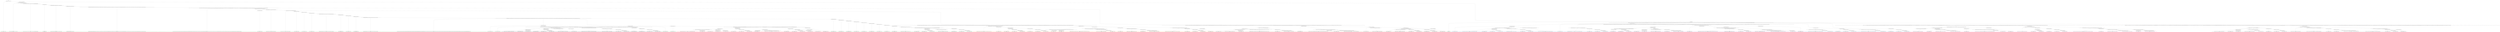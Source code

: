 digraph T {
	{
		rank=same
		418 [penwidth=3,colorscheme=set19,color=3,label="0;1;2;3;4;5;6;7;8;9;10;11;12;13;14;15;16;17;18;19;20_P\nP\n0.35%"]
		415 [penwidth=3,colorscheme=set19,color=3,label="41;42;43;44;45;46;47;48;49;50;51;52;53;54;55;56;57;58;59;60;71;72;73;74;75;76;77;78;79;80_P\nP\n3%"]
		413 [penwidth=3,colorscheme=set19,color=3,label="121;122;123;124;125;126;127;128;129;130;141;142;143;144;145;146;147;148;149;150;211;212;213;214;215;216;217;218;219;220;251;252;253;254;255;256;257;258;259;260_P\nP\n0.89%"]
		411 [penwidth=3,colorscheme=set19,color=3,label="291;292;293;294;295;296;297;298;299;300_P\nP\n0.063%"]
		409 [penwidth=3,colorscheme=set19,color=3,label="341;342;343;344;345;346;347;348;349;350;391;392;393;394;395;396;397;398;399;400;421;422;423;424;425;426;427;428;429;430_P\nP\n0.3%"]
		407 [penwidth=3,colorscheme=set19,color=3,label="561;562;563;564;565;566;567;568;569;570;601;602;603;604;605;606;607;608;609;610_P\nP\n0.041%"]
		405 [penwidth=3,colorscheme=set19,color=3,label="621;622;623;624;625;626;627;628;629;630;681;682;683;684;685;686;687;688;689;690;731;732;733;734;735;736;737;738;739;740;761;762;763;764;765;766;767;768;769;770;791;792;793;794;795;796;797;798;799;800;831;832;833;834;835;836;837;838;839;840;901;902;903;904;905;906;907;908;909;910;941;942;943;944;945;946;947;948;949;950;971;972;973;974;975;976;977;978;979;980;981;982;983;984;985;986;987;988;989;990;1001;1002;1003;1004;1005;1006;1007;1008;1009;1010;1021;1022;1023;1024;1025;1026;1027;1028;1029;1030;1061;1062;1063;1064;1065;1066;1067;1068;1069;1070;1151;1152;1153;1154;1155;1156;1157;1158;1159;1160_P\nP\n0.014%"]
		403 [penwidth=3,colorscheme=set19,color=3,label="1181;1182;1183;1184;1185;1186;1187;1188;1189;1190;1221;1222;1223;1224;1225;1226;1227;1228;1229;1230;1231;1232;1233;1234;1235;1236;1237;1238;1239;1240;1381;1382;1383;1384;1385;1386;1387;1388;1389;1390;1451;1452;1453;1454;1455;1456;1457;1458;1459;1460;1491;1492;1493;1494;1495;1496;1497;1498;1499;1500;1551;1552;1553;1554;1555;1556;1557;1558;1559;1560;1671;1672;1673;1674;1675;1676;1677;1678;1679;1680;1761;1762;1763;1764;1765;1766;1767;1768;1769;1770;1901;1902;1903;1904;1905;1906;1907;1908;1909;1910;1971;1972;1973;1974;1975;1976;1977;1978;1979;1980;1981;2012;2013;2014;2015;2016;2017;2018;2019;2020;2021;2032;2033;2034;2035;2036;2037;2038;2039;2040;2041;2082;2083;2084;2085;2086;2087;2088;2089;2090;2091_P\nP\n6.6%"]
		400 [penwidth=3,colorscheme=set19,color=3,label="2222;2223;2224;2225;2226;2227;2228;2229;2230;2231_P\nP\n6.5%"]
		398 [penwidth=3,colorscheme=set19,color=3,label="2262;2263;2264;2265;2266;2267;2268;2269;2270;2271;2292;2293;2294;2295;2296;2297;2298;2299;2300;2301_P\nP\n4.2%"]
		396 [penwidth=3,colorscheme=set19,color=3,label="2412;2413;2414;2415;2416;2417;2418;2419;2420;2421;2482;2483;2484;2485;2486;2487;2488;2489;2490;2491_P\nP\n1.9%"]
		394 [penwidth=3,colorscheme=set19,color=3,label="2642;2643;2644;2645;2646;2647;2648;2649;2650;2651_P\nP\n1.3%"]
		392 [penwidth=3,colorscheme=set19,color=3,label="2742;2743;2744;2745;2746;2747;2748;2749;2750;2751_P\nP\n0.36%"]
		390 [penwidth=3,colorscheme=set19,color=3,label="2782;2783;2784;2785;2786;2787;2788;2789;2790;2791_P\nP\n0.13%"]
		388 [penwidth=3,colorscheme=set19,color=3,label="2892;2893;2894;2895;2896;2897;2898;2899;2900;2901;2912;2913;2914;2915;2916;2917;2918;2919;2920;2921;2942;2943;2944;2945;2946;2947;2948;2949;2950;2951_P\nP\n0.03%"]
		386 [penwidth=3,colorscheme=set19,color=3,label="2992;2993;2994;2995;2996;2997;2998;2999;3000;3001_P\nP\n0.023%"]
		384 [penwidth=3,colorscheme=set19,color=3,label="3012;3013;3014;3015;3016;3017;3018;3019;3020;3021_P\nP\n0.017%"]
		382 [penwidth=3,colorscheme=set19,color=3,label="3052;3053;3054;3055;3056;3057;3058;3059;3060;3061_P\nP\n0.00082%"]
		380 [penwidth=3,colorscheme=set19,color=3,label="3092;3093;3094;3095;3096;3097;3098;3099;3100;3101;3122;3123;3124;3125;3126;3127;3128;3129;3130;3131;3142;3143;3144;3145;3146;3147;3148;3149;3150;3151_P\nP\n0.021%"]
		378 [penwidth=3,colorscheme=set19,color=3,label="3212;3213;3214;3215;3216;3217;3218;3219;3220;3221;3242;3243;3244;3245;3246;3247;3248;3249;3250;3251;3292;3293;3294;3295;3296;3297;3298;3299;3300;3301;3322;3323;3324;3325;3326;3327;3328;3329;3330;3331;3332;3333;3334;3335;3336;3337;3338;3339;3340;3341;3392;3393;3394;3395;3396;3397;3398;3399;3400;3401;3422;3423;3424;3425;3426;3427;3428;3429;3430;3431;3442;3443;3444;3445;3446;3447;3448;3449;3450;3451;3482;3483;3484;3485;3486;3487;3488;3489;3490;3491;3512;3513;3514;3515;3516;3517;3518;3519;3520;3521;3572;3573;3574;3575;3576;3577;3578;3579;3580;3581;3612;3613;3614;3615;3616;3617;3618;3619;3620;3621;3642;3643;3644;3645;3646;3647;3648;3649;3650;3651;3672;3673;3674;3675;3676;3677;3678;3679;3680;3681;3682;3693;3694;3695;3696;3697;3698;3699;3700;3701;3702_P\nP\n0.63%"]
		376 [penwidth=3,colorscheme=set19,color=3,label="3713;3714;3715;3716;3717;3718;3719;3720;3721;3722_P\nP\n4.3%"]
		374 [penwidth=3,colorscheme=set19,color=3,label="3773;3774;3775;3776;3777;3778;3779;3780;3781;3782_P\nP\n7.4%"]
		372 [penwidth=3,colorscheme=set19,color=3,label="3843;3844;3845;3846;3847;3848;3849;3850;3851;3852_P\nP\n5.8%"]
		370 [penwidth=3,colorscheme=set19,color=3,label="3763;3764;3765;3766;3767;3768;3769;3770;3771;3772_P\nP\n9.7%"]
		368 [penwidth=3,colorscheme=set19,color=3,label="3833;3834;3835;3836;3837;3838;3839;3840;3841;3842_P\nP\n1.6%"]
		366 [penwidth=3,colorscheme=set19,color=3,label="3903;3904;3905;3906;3907;3908;3909;3910;3911;3912_P\nP\n0.5%"]
		364 [penwidth=3,colorscheme=set19,color=3,label="3983;3984;3985;3986;3987;3988;3989;3990;3991;3992_P\nP\n0.69%"]
		362 [penwidth=3,colorscheme=set19,color=3,label="4053;4054;4055;4056;4057;4058;4059;4060;4061;4062_P\nP\n0.078%"]
		360 [penwidth=3,colorscheme=set19,color=3,label="4153;4154;4155;4156;4157;4158;4159;4160;4161;4162_P\nP\n0.083%"]
		358 [penwidth=3,colorscheme=set19,color=3,label="4343;4344;4345;4346;4347;4348;4349;4350;4351;4352_P\nP\n0.0062%"]
		356 [penwidth=3,colorscheme=set19,color=3,label="4403;4404;4405;4406;4407;4408;4409;4410;4411;4412_P\nP\n0.018%"]
		354 [penwidth=3,colorscheme=set19,color=3,label="4463;4464;4465;4466;4467;4468;4469;4470;4471;4472_P\nP\n0.013%"]
		352 [penwidth=3,colorscheme=set19,color=3,label="4583;4584;4585;4586;4587;4588;4589;4590;4591;4592_P\nP\n0.0029%"]
		350 [penwidth=3,colorscheme=set19,color=3,label="4683;4684;4685;4686;4687;4688;4689;4690;4691;4692;4763;4764;4765;4766;4767;4768;4769;4770;4771;4772_P\nP\n0.0021%"]
		347 [penwidth=3,colorscheme=set19,color=3,label="5484;5485;5486;5487;5488;5489;5490;5491;5492;5493_P\nP\n3.3%"]
		345 [penwidth=3,colorscheme=set19,color=3,label="5664;5665;5666;5667;5668;5669;5670;5671;5672;5673_P\nP\n7.9%"]
		343 [penwidth=3,colorscheme=set19,color=3,label="5794;5795;5796;5797;5798;5799;5800;5801;5802;5803_P\nP\n9.7%"]
		341 [penwidth=3,colorscheme=set19,color=3,label="5914;5915;5916;5917;5918;5919;5920;5921;5922;5923;6054;6055;6056;6057;6058;6059;6060;6061;6062;6063_P\nP\n5.6%"]
		339 [penwidth=3,colorscheme=set19,color=3,label="5654;5655;5656;5657;5658;5659;5660;5661;5662;5663_P\nP\n1.5%"]
		337 [penwidth=3,colorscheme=set19,color=3,label="5784;5785;5786;5787;5788;5789;5790;5791;5792;5793_P\nP\n3.4%"]
		335 [penwidth=3,colorscheme=set19,color=3,label="6044;6045;6046;6047;6048;6049;6050;6051;6052;6053_P\nP\n6.3%"]
		333 [penwidth=3,colorscheme=set19,color=3,label="61;62;63;64;65;66;67;68;69;70_P\nP\n5.7%"]
		330 [penwidth=3,colorscheme=set19,color=2,label="1371;1372;1373;1374;1375;1376;1377;1378;1379;1380_M1\nM1\n9%"]
		327 [penwidth=3,colorscheme=set19,color=2,label="1441;1442;1443;1444;1445;1446;1447;1448;1449;1450;1481;1482;1483;1484;1485;1486;1487;1488;1489;1490;1541;1542;1543;1544;1545;1546;1547;1548;1549;1550_M1\nM1\n0.61%"]
		325 [penwidth=3,colorscheme=set19,color=2,label="1591;1592;1593;1594;1595;1596;1597;1598;1599;1600_M1\nM1\n2.5%"]
		323 [penwidth=3,colorscheme=set19,color=2,label="1611;1612;1613;1614;1615;1616;1617;1618;1619;1620_M1\nM1\n0.97%"]
		321 [penwidth=3,colorscheme=set19,color=2,label="1711;1712;1713;1714;1715;1716;1717;1718;1719;1720_M1\nM1\n6.3%"]
		319 [penwidth=3,colorscheme=set19,color=2,label="1661;1662;1663;1664;1665;1666;1667;1668;1669;1670;1701;1702;1703;1704;1705;1706;1707;1708;1709;1710_M1\nM1\n3%"]
		317 [penwidth=3,colorscheme=set19,color=2,label="1831;1832;1833;1834;1835;1836;1837;1838;1839;1840_M1\nM1\n2.2%"]
		315 [penwidth=3,colorscheme=set19,color=2,label="1941;1942;1943;1944;1945;1946;1947;1948;1949;1950_M1\nM1\n7.2%"]
		313 [penwidth=3,colorscheme=set19,color=2,label="1471;1472;1473;1474;1475;1476;1477;1478;1479;1480;1581;1582;1583;1584;1585;1586;1587;1588;1589;1590;1601;1602;1603;1604;1605;1606;1607;1608;1609;1610_M1\nM1\n8.4%"]
		311 [penwidth=3,colorscheme=set19,color=2,label="1401;1402;1403;1404;1405;1406;1407;1408;1409;1410_M1\nM1\n8.4%"]
		309 [penwidth=3,colorscheme=set19,color=2,label="1691;1692;1693;1694;1695;1696;1697;1698;1699;1700;1741;1742;1743;1744;1745;1746;1747;1748;1749;1750;1801;1802;1803;1804;1805;1806;1807;1808;1809;1810_M1\nM1\n2.8%"]
		307 [penwidth=3,colorscheme=set19,color=2,label="1821;1822;1823;1824;1825;1826;1827;1828;1829;1830_M1\nM1\n1.5%"]
		305 [penwidth=3,colorscheme=set19,color=2,label="1881;1882;1883;1884;1885;1886;1887;1888;1889;1890_M1\nM1\n0.77%"]
		303 [penwidth=3,colorscheme=set19,color=2,label="1931;1932;1933;1934;1935;1936;1937;1938;1939;1940_M1\nM1\n5.5%"]
		300 [penwidth=3,colorscheme=set19,color=2,label="1461;1462;1463;1464;1465;1466;1467;1468;1469;1470;1531;1532;1533;1534;1535;1536;1537;1538;1539;1540;1571;1572;1573;1574;1575;1576;1577;1578;1579;1580_M1\nM1\n3.4%"]
		298 [penwidth=3,colorscheme=set19,color=2,label="1641;1642;1643;1644;1645;1646;1647;1648;1649;1650_M1\nM1\n5%"]
		296 [penwidth=3,colorscheme=set19,color=2,label="1561;1562;1563;1564;1565;1566;1567;1568;1569;1570_M1\nM1\n4.1%"]
		294 [penwidth=3,colorscheme=set19,color=2,label="1681;1682;1683;1684;1685;1686;1687;1688;1689;1690_M1\nM1\n3.7%"]
		292 [penwidth=3,colorscheme=set19,color=2,label="1731;1732;1733;1734;1735;1736;1737;1738;1739;1740_M1\nM1\n7.9%"]
		290 [penwidth=3,colorscheme=set19,color=2,label="1791;1792;1793;1794;1795;1796;1797;1798;1799;1800;1811;1812;1813;1814;1815;1816;1817;1818;1819;1820;1871;1872;1873;1874;1875;1876;1877;1878;1879;1880_M1\nM1\n0.21%"]
		288 [penwidth=3,colorscheme=set19,color=2,label="1921;1922;1923;1924;1925;1926;1927;1928;1929;1930_M1\nM1\n5%"]
		286 [penwidth=3,colorscheme=set19,color=2,label="1521;1522;1523;1524;1525;1526;1527;1528;1529;1530_M1\nM1\n2.4%"]
		284 [penwidth=3,colorscheme=set19,color=2,label="1781;1782;1783;1784;1785;1786;1787;1788;1789;1790_M1\nM1\n3.2%"]
		282 [penwidth=3,colorscheme=set19,color=2,label="1861;1862;1863;1864;1865;1866;1867;1868;1869;1870_M1\nM1\n6.1%"]
		277 [penwidth=3,colorscheme=set19,color=8,label="2452;2453;2454;2455;2456;2457;2458;2459;2460;2461;2622;2623;2624;2625;2626;2627;2628;2629;2630;2631_M2\nM2\n11%"]
		275 [penwidth=3,colorscheme=set19,color=8,label="2552;2553;2554;2555;2556;2557;2558;2559;2560;2561_M2\nM2\n1.5%"]
		273 [penwidth=3,colorscheme=set19,color=8,label="2692;2693;2694;2695;2696;2697;2698;2699;2700;2701;2722;2723;2724;2725;2726;2727;2728;2729;2730;2731_M2\nM2\n4.8%"]
		271 [penwidth=3,colorscheme=set19,color=8,label="2762;2763;2764;2765;2766;2767;2768;2769;2770;2771;2802;2803;2804;2805;2806;2807;2808;2809;2810;2811_M2\nM2\n6.1%"]
		269 [penwidth=3,colorscheme=set19,color=8,label="2332;2333;2334;2335;2336;2337;2338;2339;2340;2341_M2\nM2\n4.4%"]
		267 [penwidth=3,colorscheme=set19,color=8,label="2402;2403;2404;2405;2406;2407;2408;2409;2410;2411;2542;2543;2544;2545;2546;2547;2548;2549;2550;2551;2612;2613;2614;2615;2616;2617;2618;2619;2620;2621;2682;2683;2684;2685;2686;2687;2688;2689;2690;2691_M2\nM2\n2.8%"]
		265 [penwidth=3,colorscheme=set19,color=8,label="2842;2843;2844;2845;2846;2847;2848;2849;2850;2851_M2\nM2\n5.4%"]
		263 [penwidth=3,colorscheme=set19,color=8,label="2392;2393;2394;2395;2396;2397;2398;2399;2400;2401_M2\nM2\n6.9%"]
		260 [penwidth=3,colorscheme=set19,color=8,label="2102;2103;2104;2105;2106;2107;2108;2109;2110;2111;2152;2153;2154;2155;2156;2157;2158;2159;2160;2161_M2\nM2\n5%"]
		257 [penwidth=3,colorscheme=set19,color=8,label="2322;2323;2324;2325;2326;2327;2328;2329;2330;2331_M2\nM2\n4.6%"]
		255 [penwidth=3,colorscheme=set19,color=8,label="2532;2533;2534;2535;2536;2537;2538;2539;2540;2541_M2\nM2\n6%"]
		253 [penwidth=3,colorscheme=set19,color=8,label="2382;2383;2384;2385;2386;2387;2388;2389;2390;2391_M2\nM2\n2.1%"]
		251 [penwidth=3,colorscheme=set19,color=8,label="2442;2443;2444;2445;2446;2447;2448;2449;2450;2451_M2\nM2\n0.89%"]
		249 [penwidth=3,colorscheme=set19,color=8,label="2522;2523;2524;2525;2526;2527;2528;2529;2530;2531_M2\nM2\n7.8%"]
		247 [penwidth=3,colorscheme=set19,color=8,label="2142;2143;2144;2145;2146;2147;2148;2149;2150;2151;2182;2183;2184;2185;2186;2187;2188;2189;2190;2191;2232;2233;2234;2235;2236;2237;2238;2239;2240;2241;2272;2273;2274;2275;2276;2277;2278;2279;2280;2281_M2\nM2\n3.6%"]
		245 [penwidth=3,colorscheme=set19,color=8,label="2312;2313;2314;2315;2316;2317;2318;2319;2320;2321_M2\nM2\n3.6%"]
		243 [penwidth=3,colorscheme=set19,color=8,label="2432;2433;2434;2435;2436;2437;2438;2439;2440;2441;2512;2513;2514;2515;2516;2517;2518;2519;2520;2521_M2\nM2\n4.7%"]
		241 [penwidth=3,colorscheme=set19,color=8,label="2672;2673;2674;2675;2676;2677;2678;2679;2680;2681;2712;2713;2714;2715;2716;2717;2718;2719;2720;2721_M2\nM2\n7.5%"]
		238 [penwidth=3,colorscheme=set19,color=8,label="2502;2503;2504;2505;2506;2507;2508;2509;2510;2511_M2\nM2\n6%"]
		236 [penwidth=3,colorscheme=set19,color=8,label="2602;2603;2604;2605;2606;2607;2608;2609;2610;2611;2662;2663;2664;2665;2666;2667;2668;2669;2670;2671_M2\nM2\n5.5%"]
		233 [penwidth=3,colorscheme=set19,color=9,label="4103;4104;4105;4106;4107;4108;4109;4110;4111;4112;4193;4194;4195;4196;4197;4198;4199;4200;4201;4202_M3\nM3\n1.2%"]
		231 [penwidth=3,colorscheme=set19,color=9,label="4233;4234;4235;4236;4237;4238;4239;4240;4241;4242_M3\nM3\n1.3%"]
		229 [penwidth=3,colorscheme=set19,color=9,label="4323;4324;4325;4326;4327;4328;4329;4330;4331;4332_M3\nM3\n14%"]
		227 [penwidth=3,colorscheme=set19,color=9,label="4313;4314;4315;4316;4317;4318;4319;4320;4321;4322;4613;4614;4615;4616;4617;4618;4619;4620;4621;4622_M3\nM3\n3.4%"]
		225 [penwidth=3,colorscheme=set19,color=9,label="4713;4714;4715;4716;4717;4718;4719;4720;4721;4722_M3\nM3\n11%"]
		223 [penwidth=3,colorscheme=set19,color=9,label="4393;4394;4395;4396;4397;4398;4399;4400;4401;4402_M3\nM3\n1.5%"]
		221 [penwidth=3,colorscheme=set19,color=9,label="4483;4484;4485;4486;4487;4488;4489;4490;4491;4492_M3\nM3\n2.9%"]
		219 [penwidth=3,colorscheme=set19,color=9,label="4603;4604;4605;4606;4607;4608;4609;4610;4611;4612_M3\nM3\n8.4%"]
		216 [penwidth=3,colorscheme=set19,color=9,label="4183;4184;4185;4186;4187;4188;4189;4190;4191;4192;4223;4224;4225;4226;4227;4228;4229;4230;4231;4232_M3\nM3\n2.2%"]
		214 [penwidth=3,colorscheme=set19,color=9,label="4273;4274;4275;4276;4277;4278;4279;4280;4281;4282;4303;4304;4305;4306;4307;4308;4309;4310;4311;4312;4383;4384;4385;4386;4387;4388;4389;4390;4391;4392_M3\nM3\n9.4%"]
		212 [penwidth=3,colorscheme=set19,color=9,label="4473;4474;4475;4476;4477;4478;4479;4480;4481;4482_M3\nM3\n5.5%"]
		210 [penwidth=3,colorscheme=set19,color=9,label="4543;4544;4545;4546;4547;4548;4549;4550;4551;4552_M3\nM3\n1.9%"]
		208 [penwidth=3,colorscheme=set19,color=9,label="4703;4704;4705;4706;4707;4708;4709;4710;4711;4712;4783;4784;4785;4786;4787;4788;4789;4790;4791;4792;4863;4864;4865;4866;4867;4868;4869;4870;4871;4872_M3\nM3\n7.9%"]
		206 [penwidth=3,colorscheme=set19,color=9,label="4213;4214;4215;4216;4217;4218;4219;4220;4221;4222;4263;4264;4265;4266;4267;4268;4269;4270;4271;4272;4293;4294;4295;4296;4297;4298;4299;4300;4301;4302_M3\nM3\n2.7%"]
		204 [penwidth=3,colorscheme=set19,color=9,label="4433;4434;4435;4436;4437;4438;4439;4440;4441;4442_M3\nM3\n8.7%"]
		202 [penwidth=3,colorscheme=set19,color=9,label="4643;4644;4645;4646;4647;4648;4649;4650;4651;4652_M3\nM3\n11%"]
		200 [penwidth=3,colorscheme=set19,color=9,label="4633;4634;4635;4636;4637;4638;4639;4640;4641;4642_M3\nM3\n7%"]
		196 [penwidth=3,colorscheme=set19,color=7,label="4803;4804;4805;4806;4807;4808;4809;4810;4811;4812_M4\nM4\n2.9%"]
		194 [penwidth=3,colorscheme=set19,color=7,label="4973;4974;4975;4976;4977;4978;4979;4980;4981;4982;5103;5104;5105;5106;5107;5108;5109;5110;5111;5112_M4\nM4\n2.2%"]
		192 [penwidth=3,colorscheme=set19,color=7,label="5234;5235;5236;5237;5238;5239;5240;5241;5242;5243_M4\nM4\n8.5%"]
		190 [penwidth=3,colorscheme=set19,color=7,label="5093;5094;5095;5096;5097;5098;5099;5100;5101;5102;5224;5225;5226;5227;5228;5229;5230;5231;5232;5233;5534;5535;5536;5537;5538;5539;5540;5541;5542;5543;5704;5705;5706;5707;5708;5709;5710;5711;5712;5713_M4\nM4\n7.7%"]
		188 [penwidth=3,colorscheme=set19,color=7,label="4963;4964;4965;4966;4967;4968;4969;4970;4971;4972_M4\nM4\n2.5%"]
		186 [penwidth=3,colorscheme=set19,color=7,label="5083;5084;5085;5086;5087;5088;5089;5090;5091;5092;5214;5215;5216;5217;5218;5219;5220;5221;5222;5223_M4\nM4\n6.9%"]
		184 [penwidth=3,colorscheme=set19,color=7,label="4553;4554;4555;4556;4557;4558;4559;4560;4561;4562_M4\nM4\n0.66%"]
		182 [penwidth=3,colorscheme=set19,color=7,label="4793;4794;4795;4796;4797;4798;4799;4800;4801;4802;4953;4954;4955;4956;4957;4958;4959;4960;4961;4962;5073;5074;5075;5076;5077;5078;5079;5080;5081;5082;5204;5205;5206;5207;5208;5209;5210;5211;5212;5213_M4\nM4\n3.8%"]
		180 [penwidth=3,colorscheme=set19,color=7,label="5374;5375;5376;5377;5378;5379;5380;5381;5382;5383_M4\nM4\n6.7%"]
		178 [penwidth=3,colorscheme=set19,color=7,label="5524;5525;5526;5527;5528;5529;5530;5531;5532;5533;5694;5695;5696;5697;5698;5699;5700;5701;5702;5703;5814;5815;5816;5817;5818;5819;5820;5821;5822;5823_M4\nM4\n5.5%"]
		176 [penwidth=3,colorscheme=set19,color=7,label="4873;4874;4875;4876;4877;4878;4879;4880;4881;4882_M4\nM4\n2.7%"]
		174 [penwidth=3,colorscheme=set19,color=7,label="4943;4944;4945;4946;4947;4948;4949;4950;4951;4952;5514;5515;5516;5517;5518;5519;5520;5521;5522;5523_M4\nM4\n8.8%"]
		172 [penwidth=3,colorscheme=set19,color=7,label="5063;5064;5065;5066;5067;5068;5069;5070;5071;5072_M4\nM4\n1.1%"]
		169 [penwidth=3,colorscheme=set19,color=7,label="5504;5505;5506;5507;5508;5509;5510;5511;5512;5513;5684;5685;5686;5687;5688;5689;5690;5691;5692;5693_M4\nM4\n6.6%"]
		167 [penwidth=3,colorscheme=set19,color=7,label="5804;5805;5806;5807;5808;5809;5810;5811;5812;5813_M4\nM4\n0.56%"]
		165 [penwidth=3,colorscheme=set19,color=7,label="5924;5925;5926;5927;5928;5929;5930;5931;5932;5933_M4\nM4\n5.6%"]
		163 [penwidth=3,colorscheme=set19,color=7,label="5354;5355;5356;5357;5358;5359;5360;5361;5362;5363_M4\nM4\n9.3%"]
		161 [penwidth=3,colorscheme=set19,color=7,label="5494;5495;5496;5497;5498;5499;5500;5501;5502;5503_M4\nM4\n6.5%"]
		159 [penwidth=3,colorscheme=set19,color=7,label="5674;5675;5676;5677;5678;5679;5680;5681;5682;5683_M4\nM4\n11%"]
		156 [penwidth=3,colorscheme=set19,color=5,label="4453;4454;4455;4456;4457;4458;4459;4460;4461;4462;4503;4504;4505;4506;4507;4508;4509;4510;4511;4512;4733;4734;4735;4736;4737;4738;4739;4740;4741;4742_M5\nM5\n3.1%"]
		154 [penwidth=3,colorscheme=set19,color=5,label="5013;5014;5015;5016;5017;5018;5019;5020;5021;5022_M5\nM5\n4.6%"]
		151 [penwidth=3,colorscheme=set19,color=5,label="5284;5285;5286;5287;5288;5289;5290;5291;5292;5293_M5\nM5\n0.58%"]
		149 [penwidth=3,colorscheme=set19,color=5,label="5424;5425;5426;5427;5428;5429;5430;5431;5432;5433_M5\nM5\n3.7%"]
		147 [penwidth=3,colorscheme=set19,color=5,label="5584;5585;5586;5587;5588;5589;5590;5591;5592;5593_M5\nM5\n8%"]
		145 [penwidth=3,colorscheme=set19,color=5,label="5414;5415;5416;5417;5418;5419;5420;5421;5422;5423_M5\nM5\n0.91%"]
		143 [penwidth=3,colorscheme=set19,color=5,label="5574;5575;5576;5577;5578;5579;5580;5581;5582;5583_M5\nM5\n4.9%"]
		141 [penwidth=3,colorscheme=set19,color=5,label="5724;5725;5726;5727;5728;5729;5730;5731;5732;5733_M5\nM5\n5.8%"]
		137 [penwidth=3,colorscheme=set19,color=5,label="5274;5275;5276;5277;5278;5279;5280;5281;5282;5283_M5\nM5\n18%"]
		135 [penwidth=3,colorscheme=set19,color=5,label="5564;5565;5566;5567;5568;5569;5570;5571;5572;5573_M5\nM5\n6.3%"]
		132 [penwidth=3,colorscheme=set19,color=5,label="4993;4994;4995;4996;4997;4998;4999;5000;5001;5002;5133;5134;5135;5136;5137;5138;5139;5140;5141;5142;5264;5265;5266;5267;5268;5269;5270;5271;5272;5273;5404;5405;5406;5407;5408;5409;5410;5411;5412;5413_M5\nM5\n1.3%"]
		130 [penwidth=3,colorscheme=set19,color=5,label="5714;5715;5716;5717;5718;5719;5720;5721;5722;5723;5944;5945;5946;5947;5948;5949;5950;5951;5952;5953_M5\nM5\n0.98%"]
		128 [penwidth=3,colorscheme=set19,color=5,label="6064;6065;6066;6067;6068;6069;6070;6071;6072;6073_M5\nM5\n6%"]
		126 [penwidth=3,colorscheme=set19,color=5,label="5123;5124;5125;5126;5127;5128;5129;5130;5131;5132_M5\nM5\n1.9%"]
		124 [penwidth=3,colorscheme=set19,color=5,label="5254;5255;5256;5257;5258;5259;5260;5261;5262;5263;5394;5395;5396;5397;5398;5399;5400;5401;5402;5403_M5\nM5\n3.7%"]
		122 [penwidth=3,colorscheme=set19,color=5,label="5554;5555;5556;5557;5558;5559;5560;5561;5562;5563_M5\nM5\n1.4%"]
		120 [penwidth=3,colorscheme=set19,color=5,label="5834;5835;5836;5837;5838;5839;5840;5841;5842;5843;5934;5935;5936;5937;5938;5939;5940;5941;5942;5943_M5\nM5\n5.1%"]
		118 [penwidth=3,colorscheme=set19,color=5,label="4883;4884;4885;4886;4887;4888;4889;4890;4891;4892;4983;4984;4985;4986;4987;4988;4989;4990;4991;4992;5113;5114;5115;5116;5117;5118;5119;5120;5121;5122_M5\nM5\n5.5%"]
		116 [penwidth=3,colorscheme=set19,color=5,label="5244;5245;5246;5247;5248;5249;5250;5251;5252;5253_M5\nM5\n2.1%"]
		114 [penwidth=3,colorscheme=set19,color=5,label="5384;5385;5386;5387;5388;5389;5390;5391;5392;5393_M5\nM5\n5.9%"]
		112 [penwidth=3,colorscheme=set19,color=5,label="5544;5545;5546;5547;5548;5549;5550;5551;5552;5553_M5\nM5\n5.1%"]
		110 [penwidth=3,colorscheme=set19,color=5,label="5824;5825;5826;5827;5828;5829;5830;5831;5832;5833_M5\nM5\n5.6%"]
		105 [penwidth=3,colorscheme=set19,color=4,label="5874;5875;5876;5877;5878;5879;5880;5881;5882;5883_M6\nM6\n6.5%"]
		103 [penwidth=3,colorscheme=set19,color=4,label="5984;5985;5986;5987;5988;5989;5990;5991;5992;5993_M6\nM6\n0.8%"]
		101 [penwidth=3,colorscheme=set19,color=4,label="6074;6075;6076;6077;6078;6079;6080;6081;6082;6083_M6\nM6\n9.3%"]
		98 [penwidth=3,colorscheme=set19,color=4,label="5033;5034;5035;5036;5037;5038;5039;5040;5041;5042_M6\nM6\n8.9%"]
		96 [penwidth=3,colorscheme=set19,color=4,label="5744;5745;5746;5747;5748;5749;5750;5751;5752;5753_M6\nM6\n5.8%"]
		93 [penwidth=3,colorscheme=set19,color=4,label="5314;5315;5316;5317;5318;5319;5320;5321;5322;5323;5454;5455;5456;5457;5458;5459;5460;5461;5462;5463_M6\nM6\n6.8%"]
		91 [penwidth=3,colorscheme=set19,color=4,label="5614;5615;5616;5617;5618;5619;5620;5621;5622;5623_M6\nM6\n4.2%"]
		89 [penwidth=3,colorscheme=set19,color=4,label="5864;5865;5866;5867;5868;5869;5870;5871;5872;5873;5974;5975;5976;5977;5978;5979;5980;5981;5982;5983_M6\nM6\n5.2%"]
		86 [penwidth=3,colorscheme=set19,color=4,label="5023;5024;5025;5026;5027;5028;5029;5030;5031;5032_M6\nM6\n2.4%"]
		83 [penwidth=3,colorscheme=set19,color=4,label="5304;5305;5306;5307;5308;5309;5310;5311;5312;5313;5444;5445;5446;5447;5448;5449;5450;5451;5452;5453;5604;5605;5606;5607;5608;5609;5610;5611;5612;5613;5734;5735;5736;5737;5738;5739;5740;5741;5742;5743_M6\nM6\n7.3%"]
		81 [penwidth=3,colorscheme=set19,color=4,label="5854;5855;5856;5857;5858;5859;5860;5861;5862;5863;5964;5965;5966;5967;5968;5969;5970;5971;5972;5973_M6\nM6\n5.3%"]
		79 [penwidth=3,colorscheme=set19,color=4,label="6144;6145;6146;6147;6148;6149;6150;6151;6152;6153_M6\nM6\n2.4%"]
		77 [penwidth=3,colorscheme=set19,color=4,label="6264;6265;6266;6267;6268;6269;6270;6271;6272;6273_M6\nM6\n8.7%"]
		75 [penwidth=3,colorscheme=set19,color=4,label="5434;5435;5436;5437;5438;5439;5440;5441;5442;5443;5594;5595;5596;5597;5598;5599;5600;5601;5602;5603_M6\nM6\n1.8%"]
		73 [penwidth=3,colorscheme=set19,color=4,label="5844;5845;5846;5847;5848;5849;5850;5851;5852;5853;5954;5955;5956;5957;5958;5959;5960;5961;5962;5963;6134;6135;6136;6137;6138;6139;6140;6141;6142;6143_M6\nM6\n11%"]
		71 [penwidth=3,colorscheme=set19,color=4,label="6124;6125;6126;6127;6128;6129;6130;6131;6132;6133_M6\nM6\n6%"]
		69 [penwidth=3,colorscheme=set19,color=4,label="5294;5295;5296;5297;5298;5299;5300;5301;5302;5303_M6\nM6\n7.9%"]
		64 [penwidth=3,colorscheme=set19,color=1,label="6024;6025;6026;6027;6028;6029;6030;6031;6032;6033;6114;6115;6116;6117;6118;6119;6120;6121;6122;6123;6194;6195;6196;6197;6198;6199;6200;6201;6202;6203_M7\nM7\n3.8%"]
		62 [penwidth=3,colorscheme=set19,color=1,label="6244;6245;6246;6247;6248;6249;6250;6251;6252;6253_M7\nM7\n9.6%"]
		60 [penwidth=3,colorscheme=set19,color=1,label="6104;6105;6106;6107;6108;6109;6110;6111;6112;6113_M7\nM7\n5.3%"]
		58 [penwidth=3,colorscheme=set19,color=1,label="6234;6235;6236;6237;6238;6239;6240;6241;6242;6243_M7\nM7\n5.7%"]
		56 [penwidth=3,colorscheme=set19,color=1,label="6184;6185;6186;6187;6188;6189;6190;6191;6192;6193_M7\nM7\n7.9%"]
		54 [penwidth=3,colorscheme=set19,color=1,label="6014;6015;6016;6017;6018;6019;6020;6021;6022;6023_M7\nM7\n2.7%"]
		52 [penwidth=3,colorscheme=set19,color=1,label="6174;6175;6176;6177;6178;6179;6180;6181;6182;6183_M7\nM7\n2.2%"]
		50 [penwidth=3,colorscheme=set19,color=1,label="6284;6285;6286;6287;6288;6289;6290;6291;6292;6293_M7\nM7\n5.1%"]
		47 [penwidth=3,colorscheme=set19,color=1,label="5894;5895;5896;5897;5898;5899;5900;5901;5902;5903_M7\nM7\n6.6%"]
		45 [penwidth=3,colorscheme=set19,color=1,label="6004;6005;6006;6007;6008;6009;6010;6011;6012;6013;6094;6095;6096;6097;6098;6099;6100;6101;6102;6103;6164;6165;6166;6167;6168;6169;6170;6171;6172;6173_M7\nM7\n7.8%"]
		43 [penwidth=3,colorscheme=set19,color=1,label="5884;5885;5886;5887;5888;5889;5890;5891;5892;5893_M7\nM7\n7.1%"]
		41 [penwidth=3,colorscheme=set19,color=1,label="6084;6085;6086;6087;6088;6089;6090;6091;6092;6093_M7\nM7\n5.2%"]
		39 [penwidth=3,colorscheme=set19,color=1,label="6154;6155;6156;6157;6158;6159;6160;6161;6162;6163_M7\nM7\n11%"]
		37 [penwidth=3,colorscheme=set19,color=1,label="6224;6225;6226;6227;6228;6229;6230;6231;6232;6233_M7\nM7\n5.3%"]
		35 [penwidth=3,colorscheme=set19,color=1,label="6214;6215;6216;6217;6218;6219;6220;6221;6222;6223_M7\nM7\n5.5%"]
		33 [penwidth=3,colorscheme=set19,color=1,label="5994;5995;5996;5997;5998;5999;6000;6001;6002;6003_M7\nM7\n9.3%"]
		30 [penwidth=3,colorscheme=set19,color=10,label="6274;6275;6276;6277;6278;6279;6280;6281;6282;6283;6304;6305;6306;6307;6308;6309;6310;6311;6312;6313_M8\nM8\n7%"]
		28 [penwidth=3,colorscheme=set19,color=10,label="6334;6335;6336;6337;6338;6339;6340;6341;6342;6343_M8\nM8\n9.1%"]
		26 [penwidth=3,colorscheme=set19,color=10,label="6424;6425;6426;6427;6428;6429;6430;6431;6432;6433_M8\nM8\n6.8%"]
		24 [penwidth=3,colorscheme=set19,color=10,label="6354;6355;6356;6357;6358;6359;6360;6361;6362;6363_M8\nM8\n12%"]
		22 [penwidth=3,colorscheme=set19,color=10,label="6394;6395;6396;6397;6398;6399;6400;6401;6402;6403_M8\nM8\n3.4%"]
		20 [penwidth=3,colorscheme=set19,color=10,label="6454;6455;6456;6457;6458;6459;6460;6461;6462;6463_M8\nM8\n5.6%"]
		18 [penwidth=3,colorscheme=set19,color=10,label="6444;6445;6446;6447;6448;6449;6450;6451;6452;6453;6484;6485;6486;6487;6488;6489;6490;6491;6492;6493_M8\nM8\n7.4%"]
		16 [penwidth=3,colorscheme=set19,color=10,label="6474;6475;6476;6477;6478;6479;6480;6481;6482;6483_M8\nM8\n5.4%"]
		14 [penwidth=3,colorscheme=set19,color=10,label="6294;6295;6296;6297;6298;6299;6300;6301;6302;6303;6324;6325;6326;6327;6328;6329;6330;6331;6332;6333;6384;6385;6386;6387;6388;6389;6390;6391;6392;6393_M8\nM8\n11%"]
		12 [penwidth=3,colorscheme=set19,color=10,label="6314;6315;6316;6317;6318;6319;6320;6321;6322;6323;6374;6375;6376;6377;6378;6379;6380;6381;6382;6383_M8\nM8\n1.8%"]
		10 [penwidth=3,colorscheme=set19,color=10,label="6414;6415;6416;6417;6418;6419;6420;6421;6422;6423_M8\nM8\n8.2%"]
		8 [penwidth=3,colorscheme=set19,color=10,label="6464;6465;6466;6467;6468;6469;6470;6471;6472;6473_M8\nM8\n5.4%"]
		6 [penwidth=3,colorscheme=set19,color=10,label="6344;6345;6346;6347;6348;6349;6350;6351;6352;6353_M8\nM8\n2.9%"]
		4 [penwidth=3,colorscheme=set19,color=10,label="6364;6365;6366;6367;6368;6369;6370;6371;6372;6373_M8\nM8\n7.2%"]
		2 [penwidth=3,colorscheme=set19,color=10,label="6404;6405;6406;6407;6408;6409;6410;6411;6412;6413_M8\nM8\n1.7%"]
		0 [penwidth=3,colorscheme=set19,color=10,label="6434;6435;6436;6437;6438;6439;6440;6441;6442;6443_M8\nM8\n5.5%"]
	}
	420 [label="GL"]
	419 [label="0;1;2;3;4;5;6;7;8;9;10;11;12;13;14;15;16;17;18;19;20"]
	417 [label="21;22;23;24;25;26;27;28;29;30;31;32;33;34;35;36;37;38;39;40"]
	416 [label="41;42;43;44;45;46;47;48;49;50;51;52;53;54;55;56;57;58;59;60;71;72;73;74;75;76;77;78;79;80"]
	414 [label="121;122;123;124;125;126;127;128;129;130;141;142;143;144;145;146;147;148;149;150;211;212;213;214;215;216;217;218;219;220;251;252;253;254;255;256;257;258;259;260"]
	412 [label="291;292;293;294;295;296;297;298;299;300"]
	410 [label="341;342;343;344;345;346;347;348;349;350;391;392;393;394;395;396;397;398;399;400;421;422;423;424;425;426;427;428;429;430"]
	408 [label="561;562;563;564;565;566;567;568;569;570;601;602;603;604;605;606;607;608;609;610"]
	406 [label="621;622;623;624;625;626;627;628;629;630;681;682;683;684;685;686;687;688;689;690;731;732;733;734;735;736;737;738;739;740;761;762;763;764;765;766;767;768;769;770;791;792;793;794;795;796;797;798;799;800;831;832;833;834;835;836;837;838;839;840;901;902;903;904;905;906;907;908;909;910;941;942;943;944;945;946;947;948;949;950;971;972;973;974;975;976;977;978;979;980;981;982;983;984;985;986;987;988;989;990;1001;1002;1003;1004;1005;1006;1007;1008;1009;1010;1021;1022;1023;1024;1025;1026;1027;1028;1029;1030;1061;1062;1063;1064;1065;1066;1067;1068;1069;1070;1151;1152;1153;1154;1155;1156;1157;1158;1159;1160"]
	404 [label="1181;1182;1183;1184;1185;1186;1187;1188;1189;1190;1221;1222;1223;1224;1225;1226;1227;1228;1229;1230;1231;1232;1233;1234;1235;1236;1237;1238;1239;1240;1381;1382;1383;1384;1385;1386;1387;1388;1389;1390;1451;1452;1453;1454;1455;1456;1457;1458;1459;1460;1491;1492;1493;1494;1495;1496;1497;1498;1499;1500;1551;1552;1553;1554;1555;1556;1557;1558;1559;1560;1671;1672;1673;1674;1675;1676;1677;1678;1679;1680;1761;1762;1763;1764;1765;1766;1767;1768;1769;1770;1901;1902;1903;1904;1905;1906;1907;1908;1909;1910;1971;1972;1973;1974;1975;1976;1977;1978;1979;1980;1981;2012;2013;2014;2015;2016;2017;2018;2019;2020;2021;2032;2033;2034;2035;2036;2037;2038;2039;2040;2041;2082;2083;2084;2085;2086;2087;2088;2089;2090;2091"]
	402 [label="2132;2133;2134;2135;2136;2137;2138;2139;2140;2141;2172;2173;2174;2175;2176;2177;2178;2179;2180;2181"]
	401 [label="2222;2223;2224;2225;2226;2227;2228;2229;2230;2231"]
	399 [label="2262;2263;2264;2265;2266;2267;2268;2269;2270;2271;2292;2293;2294;2295;2296;2297;2298;2299;2300;2301"]
	397 [label="2412;2413;2414;2415;2416;2417;2418;2419;2420;2421;2482;2483;2484;2485;2486;2487;2488;2489;2490;2491"]
	395 [label="2642;2643;2644;2645;2646;2647;2648;2649;2650;2651"]
	393 [label="2742;2743;2744;2745;2746;2747;2748;2749;2750;2751"]
	391 [label="2782;2783;2784;2785;2786;2787;2788;2789;2790;2791"]
	389 [label="2892;2893;2894;2895;2896;2897;2898;2899;2900;2901;2912;2913;2914;2915;2916;2917;2918;2919;2920;2921;2942;2943;2944;2945;2946;2947;2948;2949;2950;2951"]
	387 [label="2992;2993;2994;2995;2996;2997;2998;2999;3000;3001"]
	385 [label="3012;3013;3014;3015;3016;3017;3018;3019;3020;3021"]
	383 [label="3052;3053;3054;3055;3056;3057;3058;3059;3060;3061"]
	381 [label="3092;3093;3094;3095;3096;3097;3098;3099;3100;3101;3122;3123;3124;3125;3126;3127;3128;3129;3130;3131;3142;3143;3144;3145;3146;3147;3148;3149;3150;3151"]
	379 [label="3212;3213;3214;3215;3216;3217;3218;3219;3220;3221;3242;3243;3244;3245;3246;3247;3248;3249;3250;3251;3292;3293;3294;3295;3296;3297;3298;3299;3300;3301;3322;3323;3324;3325;3326;3327;3328;3329;3330;3331;3332;3333;3334;3335;3336;3337;3338;3339;3340;3341;3392;3393;3394;3395;3396;3397;3398;3399;3400;3401;3422;3423;3424;3425;3426;3427;3428;3429;3430;3431;3442;3443;3444;3445;3446;3447;3448;3449;3450;3451;3482;3483;3484;3485;3486;3487;3488;3489;3490;3491;3512;3513;3514;3515;3516;3517;3518;3519;3520;3521;3572;3573;3574;3575;3576;3577;3578;3579;3580;3581;3612;3613;3614;3615;3616;3617;3618;3619;3620;3621;3642;3643;3644;3645;3646;3647;3648;3649;3650;3651;3672;3673;3674;3675;3676;3677;3678;3679;3680;3681;3682;3693;3694;3695;3696;3697;3698;3699;3700;3701;3702"]
	377 [label="3713;3714;3715;3716;3717;3718;3719;3720;3721;3722"]
	375 [label="3773;3774;3775;3776;3777;3778;3779;3780;3781;3782"]
	373 [label="3843;3844;3845;3846;3847;3848;3849;3850;3851;3852"]
	371 [label="3763;3764;3765;3766;3767;3768;3769;3770;3771;3772"]
	369 [label="3833;3834;3835;3836;3837;3838;3839;3840;3841;3842"]
	367 [label="3903;3904;3905;3906;3907;3908;3909;3910;3911;3912"]
	365 [label="3983;3984;3985;3986;3987;3988;3989;3990;3991;3992"]
	363 [label="4053;4054;4055;4056;4057;4058;4059;4060;4061;4062"]
	361 [label="4153;4154;4155;4156;4157;4158;4159;4160;4161;4162"]
	359 [label="4343;4344;4345;4346;4347;4348;4349;4350;4351;4352"]
	357 [label="4403;4404;4405;4406;4407;4408;4409;4410;4411;4412"]
	355 [label="4463;4464;4465;4466;4467;4468;4469;4470;4471;4472"]
	353 [label="4583;4584;4585;4586;4587;4588;4589;4590;4591;4592"]
	351 [label="4683;4684;4685;4686;4687;4688;4689;4690;4691;4692;4763;4764;4765;4766;4767;4768;4769;4770;4771;4772"]
	349 [label="4843;4844;4845;4846;4847;4848;4849;4850;4851;4852;4923;4924;4925;4926;4927;4928;4929;4930;4931;4932;5043;5044;5045;5046;5047;5048;5049;5050;5051;5052;5173;5174;5175;5176;5177;5178;5179;5180;5181;5182;5183;5344;5345;5346;5347;5348;5349;5350;5351;5352;5353"]
	348 [label="5484;5485;5486;5487;5488;5489;5490;5491;5492;5493"]
	346 [label="5664;5665;5666;5667;5668;5669;5670;5671;5672;5673"]
	344 [label="5794;5795;5796;5797;5798;5799;5800;5801;5802;5803"]
	342 [label="5914;5915;5916;5917;5918;5919;5920;5921;5922;5923;6054;6055;6056;6057;6058;6059;6060;6061;6062;6063"]
	340 [label="5654;5655;5656;5657;5658;5659;5660;5661;5662;5663"]
	338 [label="5784;5785;5786;5787;5788;5789;5790;5791;5792;5793"]
	336 [label="6044;6045;6046;6047;6048;6049;6050;6051;6052;6053"]
	334 [label="61;62;63;64;65;66;67;68;69;70"]
	332 [label="91;92;93;94;95;96;97;98;99;100;131;132;133;134;135;136;137;138;139;140;151;152;153;154;155;156;157;158;159;160;181;182;183;184;185;186;187;188;189;190;191;192;193;194;195;196;197;198;199;200;231;232;233;234;235;236;237;238;239;240;271;272;273;274;275;276;277;278;279;280;361;362;363;364;365;366;367;368;369;370;381;382;383;384;385;386;387;388;389;390;461;462;463;464;465;466;467;468;469;470;481;482;483;484;485;486;487;488;489;490;511;512;513;514;515;516;517;518;519;520;541;542;543;544;545;546;547;548;549;550;581;582;583;584;585;586;587;588;589;590;641;642;643;644;645;646;647;648;649;650;661;662;663;664;665;666;667;668;669;670;691;692;693;694;695;696;697;698;699;700;721;722;723;724;725;726;727;728;729;730;741;742;743;744;745;746;747;748;749;750;811;812;813;814;815;816;817;818;819;820;851;852;853;854;855;856;857;858;859;860;921;922;923;924;925;926;927;928;929;930;1051;1052;1053;1054;1055;1056;1057;1058;1059;1060;1101;1102;1103;1104;1105;1106;1107;1108;1109;1110;1141;1142;1143;1144;1145;1146;1147;1148;1149;1150;1171;1172;1173;1174;1175;1176;1177;1178;1179;1180;1201;1202;1203;1204;1205;1206;1207;1208;1209;1210;1281;1282;1283;1284;1285;1286;1287;1288;1289;1290;1301;1302;1303;1304;1305;1306;1307;1308;1309;1310;1321;1322;1323;1324;1325;1326;1327;1328;1329;1330;1351;1352;1353;1354;1355;1356;1357;1358;1359;1360"]
	331 [label="1371;1372;1373;1374;1375;1376;1377;1378;1379;1380"]
	329 [label="1411;1412;1413;1414;1415;1416;1417;1418;1419;1420"]
	328 [label="1441;1442;1443;1444;1445;1446;1447;1448;1449;1450;1481;1482;1483;1484;1485;1486;1487;1488;1489;1490;1541;1542;1543;1544;1545;1546;1547;1548;1549;1550"]
	326 [label="1591;1592;1593;1594;1595;1596;1597;1598;1599;1600"]
	324 [label="1611;1612;1613;1614;1615;1616;1617;1618;1619;1620"]
	322 [label="1711;1712;1713;1714;1715;1716;1717;1718;1719;1720"]
	320 [label="1661;1662;1663;1664;1665;1666;1667;1668;1669;1670;1701;1702;1703;1704;1705;1706;1707;1708;1709;1710"]
	318 [label="1831;1832;1833;1834;1835;1836;1837;1838;1839;1840"]
	316 [label="1941;1942;1943;1944;1945;1946;1947;1948;1949;1950"]
	314 [label="1471;1472;1473;1474;1475;1476;1477;1478;1479;1480;1581;1582;1583;1584;1585;1586;1587;1588;1589;1590;1601;1602;1603;1604;1605;1606;1607;1608;1609;1610"]
	312 [label="1401;1402;1403;1404;1405;1406;1407;1408;1409;1410"]
	310 [label="1691;1692;1693;1694;1695;1696;1697;1698;1699;1700;1741;1742;1743;1744;1745;1746;1747;1748;1749;1750;1801;1802;1803;1804;1805;1806;1807;1808;1809;1810"]
	308 [label="1821;1822;1823;1824;1825;1826;1827;1828;1829;1830"]
	306 [label="1881;1882;1883;1884;1885;1886;1887;1888;1889;1890"]
	304 [label="1931;1932;1933;1934;1935;1936;1937;1938;1939;1940"]
	302 [label="1431;1432;1433;1434;1435;1436;1437;1438;1439;1440"]
	301 [label="1461;1462;1463;1464;1465;1466;1467;1468;1469;1470;1531;1532;1533;1534;1535;1536;1537;1538;1539;1540;1571;1572;1573;1574;1575;1576;1577;1578;1579;1580"]
	299 [label="1641;1642;1643;1644;1645;1646;1647;1648;1649;1650"]
	297 [label="1561;1562;1563;1564;1565;1566;1567;1568;1569;1570"]
	295 [label="1681;1682;1683;1684;1685;1686;1687;1688;1689;1690"]
	293 [label="1731;1732;1733;1734;1735;1736;1737;1738;1739;1740"]
	291 [label="1791;1792;1793;1794;1795;1796;1797;1798;1799;1800;1811;1812;1813;1814;1815;1816;1817;1818;1819;1820;1871;1872;1873;1874;1875;1876;1877;1878;1879;1880"]
	289 [label="1921;1922;1923;1924;1925;1926;1927;1928;1929;1930"]
	287 [label="1521;1522;1523;1524;1525;1526;1527;1528;1529;1530"]
	285 [label="1781;1782;1783;1784;1785;1786;1787;1788;1789;1790"]
	283 [label="1861;1862;1863;1864;1865;1866;1867;1868;1869;1870"]
	281 [label="171;172;173;174;175;176;177;178;179;180;221;222;223;224;225;226;227;228;229;230;261;262;263;264;265;266;267;268;269;270;301;302;303;304;305;306;307;308;309;310;321;322;323;324;325;326;327;328;329;330;351;352;353;354;355;356;357;358;359;360;371;372;373;374;375;376;377;378;379;380;401;402;403;404;405;406;407;408;409;410;431;432;433;434;435;436;437;438;439;440;451;452;453;454;455;456;457;458;459;460;501;502;503;504;505;506;507;508;509;510;531;532;533;534;535;536;537;538;539;540;551;552;553;554;555;556;557;558;559;560;571;572;573;574;575;576;577;578;579;580;631;632;633;634;635;636;637;638;639;640;711;712;713;714;715;716;717;718;719;720;771;772;773;774;775;776;777;778;779;780;801;802;803;804;805;806;807;808;809;810;841;842;843;844;845;846;847;848;849;850;871;872;873;874;875;876;877;878;879;880;891;892;893;894;895;896;897;898;899;900;911;912;913;914;915;916;917;918;919;920;951;952;953;954;955;956;957;958;959;960;1011;1012;1013;1014;1015;1016;1017;1018;1019;1020;1031;1032;1033;1034;1035;1036;1037;1038;1039;1040;1041;1042;1043;1044;1045;1046;1047;1048;1049;1050;1071;1072;1073;1074;1075;1076;1077;1078;1079;1080;1081;1082;1083;1084;1085;1086;1087;1088;1089;1090;1111;1112;1113;1114;1115;1116;1117;1118;1119;1120;1131;1132;1133;1134;1135;1136;1137;1138;1139;1140;1161;1162;1163;1164;1165;1166;1167;1168;1169;1170;1241;1242;1243;1244;1245;1246;1247;1248;1249;1250;1271;1272;1273;1274;1275;1276;1277;1278;1279;1280;1341;1342;1343;1344;1345;1346;1347;1348;1349;1350;1361;1362;1363;1364;1365;1366;1367;1368;1369;1370;1391;1392;1393;1394;1395;1396;1397;1398;1399;1400;1511;1512;1513;1514;1515;1516;1517;1518;1519;1520;1621;1622;1623;1624;1625;1626;1627;1628;1629;1630;1721;1722;1723;1724;1725;1726;1727;1728;1729;1730;1751;1752;1753;1754;1755;1756;1757;1758;1759;1760;1841;1842;1843;1844;1845;1846;1847;1848;1849;1850;1951;1952;1953;1954;1955;1956;1957;1958;1959;1960;2002;2003;2004;2005;2006;2007;2008;2009;2010;2011"]
	280 [label="2022;2023;2024;2025;2026;2027;2028;2029;2030;2031;2072;2073;2074;2075;2076;2077;2078;2079;2080;2081;2112;2113;2114;2115;2116;2117;2118;2119;2120;2121;2162;2163;2164;2165;2166;2167;2168;2169;2170;2171"]
	279 [label="2192;2193;2194;2195;2196;2197;2198;2199;2200;2201;2252;2253;2254;2255;2256;2257;2258;2259;2260;2261"]
	278 [label="2452;2453;2454;2455;2456;2457;2458;2459;2460;2461;2622;2623;2624;2625;2626;2627;2628;2629;2630;2631"]
	276 [label="2552;2553;2554;2555;2556;2557;2558;2559;2560;2561"]
	274 [label="2692;2693;2694;2695;2696;2697;2698;2699;2700;2701;2722;2723;2724;2725;2726;2727;2728;2729;2730;2731"]
	272 [label="2762;2763;2764;2765;2766;2767;2768;2769;2770;2771;2802;2803;2804;2805;2806;2807;2808;2809;2810;2811"]
	270 [label="2332;2333;2334;2335;2336;2337;2338;2339;2340;2341"]
	268 [label="2402;2403;2404;2405;2406;2407;2408;2409;2410;2411;2542;2543;2544;2545;2546;2547;2548;2549;2550;2551;2612;2613;2614;2615;2616;2617;2618;2619;2620;2621;2682;2683;2684;2685;2686;2687;2688;2689;2690;2691"]
	266 [label="2842;2843;2844;2845;2846;2847;2848;2849;2850;2851"]
	264 [label="2392;2393;2394;2395;2396;2397;2398;2399;2400;2401"]
	262 [label="2062;2063;2064;2065;2066;2067;2068;2069;2070;2071"]
	261 [label="2102;2103;2104;2105;2106;2107;2108;2109;2110;2111;2152;2153;2154;2155;2156;2157;2158;2159;2160;2161"]
	259 [label="2242;2243;2244;2245;2246;2247;2248;2249;2250;2251"]
	258 [label="2322;2323;2324;2325;2326;2327;2328;2329;2330;2331"]
	256 [label="2532;2533;2534;2535;2536;2537;2538;2539;2540;2541"]
	254 [label="2382;2383;2384;2385;2386;2387;2388;2389;2390;2391"]
	252 [label="2442;2443;2444;2445;2446;2447;2448;2449;2450;2451"]
	250 [label="2522;2523;2524;2525;2526;2527;2528;2529;2530;2531"]
	248 [label="2142;2143;2144;2145;2146;2147;2148;2149;2150;2151;2182;2183;2184;2185;2186;2187;2188;2189;2190;2191;2232;2233;2234;2235;2236;2237;2238;2239;2240;2241;2272;2273;2274;2275;2276;2277;2278;2279;2280;2281"]
	246 [label="2312;2313;2314;2315;2316;2317;2318;2319;2320;2321"]
	244 [label="2432;2433;2434;2435;2436;2437;2438;2439;2440;2441;2512;2513;2514;2515;2516;2517;2518;2519;2520;2521"]
	242 [label="2672;2673;2674;2675;2676;2677;2678;2679;2680;2681;2712;2713;2714;2715;2716;2717;2718;2719;2720;2721"]
	240 [label="2372;2373;2374;2375;2376;2377;2378;2379;2380;2381;2422;2423;2424;2425;2426;2427;2428;2429;2430;2431"]
	239 [label="2502;2503;2504;2505;2506;2507;2508;2509;2510;2511"]
	237 [label="2602;2603;2604;2605;2606;2607;2608;2609;2610;2611;2662;2663;2664;2665;2666;2667;2668;2669;2670;2671"]
	235 [label="81;82;83;84;85;86;87;88;89;90;101;102;103;104;105;106;107;108;109;110;111;112;113;114;115;116;117;118;119;120;161;162;163;164;165;166;167;168;169;170;201;202;203;204;205;206;207;208;209;210;241;242;243;244;245;246;247;248;249;250;281;282;283;284;285;286;287;288;289;290;311;312;313;314;315;316;317;318;319;320;331;332;333;334;335;336;337;338;339;340;411;412;413;414;415;416;417;418;419;420;441;442;443;444;445;446;447;448;449;450;471;472;473;474;475;476;477;478;479;480;491;492;493;494;495;496;497;498;499;500;521;522;523;524;525;526;527;528;529;530;591;592;593;594;595;596;597;598;599;600;611;612;613;614;615;616;617;618;619;620;651;652;653;654;655;656;657;658;659;660;671;672;673;674;675;676;677;678;679;680;701;702;703;704;705;706;707;708;709;710;751;752;753;754;755;756;757;758;759;760;781;782;783;784;785;786;787;788;789;790;821;822;823;824;825;826;827;828;829;830;861;862;863;864;865;866;867;868;869;870;881;882;883;884;885;886;887;888;889;890;931;932;933;934;935;936;937;938;939;940;961;962;963;964;965;966;967;968;969;970;991;992;993;994;995;996;997;998;999;1000;1091;1092;1093;1094;1095;1096;1097;1098;1099;1100;1121;1122;1123;1124;1125;1126;1127;1128;1129;1130;1191;1192;1193;1194;1195;1196;1197;1198;1199;1200;1211;1212;1213;1214;1215;1216;1217;1218;1219;1220;1251;1252;1253;1254;1255;1256;1257;1258;1259;1260;1261;1262;1263;1264;1265;1266;1267;1268;1269;1270;1291;1292;1293;1294;1295;1296;1297;1298;1299;1300;1311;1312;1313;1314;1315;1316;1317;1318;1319;1320;1331;1332;1333;1334;1335;1336;1337;1338;1339;1340;1421;1422;1423;1424;1425;1426;1427;1428;1429;1430;1501;1502;1503;1504;1505;1506;1507;1508;1509;1510;1631;1632;1633;1634;1635;1636;1637;1638;1639;1640;1771;1772;1773;1774;1775;1776;1777;1778;1779;1780;1851;1852;1853;1854;1855;1856;1857;1858;1859;1860;1911;1912;1913;1914;1915;1916;1917;1918;1919;1920;1982;1983;1984;1985;1986;1987;1988;1989;1990;1991;2122;2123;2124;2125;2126;2127;2128;2129;2130;2131;2202;2203;2204;2205;2206;2207;2208;2209;2210;2211;2342;2343;2344;2345;2346;2347;2348;2349;2350;2351;2462;2463;2464;2465;2466;2467;2468;2469;2470;2471;2562;2563;2564;2565;2566;2567;2568;2569;2570;2571;2772;2773;2774;2775;2776;2777;2778;2779;2780;2781;2812;2813;2814;2815;2816;2817;2818;2819;2820;2821;2852;2853;2854;2855;2856;2857;2858;2859;2860;2861;2902;2903;2904;2905;2906;2907;2908;2909;2910;2911;2932;2933;2934;2935;2936;2937;2938;2939;2940;2941;2972;2973;2974;2975;2976;2977;2978;2979;2980;2981;3022;3023;3024;3025;3026;3027;3028;3029;3030;3031;3032;3033;3034;3035;3036;3037;3038;3039;3040;3041;3102;3103;3104;3105;3106;3107;3108;3109;3110;3111;3232;3233;3234;3235;3236;3237;3238;3239;3240;3241;3272;3273;3274;3275;3276;3277;3278;3279;3280;3281;3342;3343;3344;3345;3346;3347;3348;3349;3350;3351;3372;3373;3374;3375;3376;3377;3378;3379;3380;3381;3412;3413;3414;3415;3416;3417;3418;3419;3420;3421;3462;3463;3464;3465;3466;3467;3468;3469;3470;3471;3492;3493;3494;3495;3496;3497;3498;3499;3500;3501;3592;3593;3594;3595;3596;3597;3598;3599;3600;3601;3622;3623;3624;3625;3626;3627;3628;3629;3630;3631;3652;3653;3654;3655;3656;3657;3658;3659;3660;3661;3703;3704;3705;3706;3707;3708;3709;3710;3711;3712;3733;3734;3735;3736;3737;3738;3739;3740;3741;3742;3793;3794;3795;3796;3797;3798;3799;3800;3801;3802;3943;3944;3945;3946;3947;3948;3949;3950;3951;3952;4033;4034;4035;4036;4037;4038;4039;4040;4041;4042;4083;4084;4085;4086;4087;4088;4089;4090;4091;4092"]
	234 [label="4103;4104;4105;4106;4107;4108;4109;4110;4111;4112;4193;4194;4195;4196;4197;4198;4199;4200;4201;4202"]
	232 [label="4233;4234;4235;4236;4237;4238;4239;4240;4241;4242"]
	230 [label="4323;4324;4325;4326;4327;4328;4329;4330;4331;4332"]
	228 [label="4313;4314;4315;4316;4317;4318;4319;4320;4321;4322;4613;4614;4615;4616;4617;4618;4619;4620;4621;4622"]
	226 [label="4713;4714;4715;4716;4717;4718;4719;4720;4721;4722"]
	224 [label="4393;4394;4395;4396;4397;4398;4399;4400;4401;4402"]
	222 [label="4483;4484;4485;4486;4487;4488;4489;4490;4491;4492"]
	220 [label="4603;4604;4605;4606;4607;4608;4609;4610;4611;4612"]
	218 [label="4143;4144;4145;4146;4147;4148;4149;4150;4151;4152"]
	217 [label="4183;4184;4185;4186;4187;4188;4189;4190;4191;4192;4223;4224;4225;4226;4227;4228;4229;4230;4231;4232"]
	215 [label="4273;4274;4275;4276;4277;4278;4279;4280;4281;4282;4303;4304;4305;4306;4307;4308;4309;4310;4311;4312;4383;4384;4385;4386;4387;4388;4389;4390;4391;4392"]
	213 [label="4473;4474;4475;4476;4477;4478;4479;4480;4481;4482"]
	211 [label="4543;4544;4545;4546;4547;4548;4549;4550;4551;4552"]
	209 [label="4703;4704;4705;4706;4707;4708;4709;4710;4711;4712;4783;4784;4785;4786;4787;4788;4789;4790;4791;4792;4863;4864;4865;4866;4867;4868;4869;4870;4871;4872"]
	207 [label="4213;4214;4215;4216;4217;4218;4219;4220;4221;4222;4263;4264;4265;4266;4267;4268;4269;4270;4271;4272;4293;4294;4295;4296;4297;4298;4299;4300;4301;4302"]
	205 [label="4433;4434;4435;4436;4437;4438;4439;4440;4441;4442"]
	203 [label="4643;4644;4645;4646;4647;4648;4649;4650;4651;4652"]
	201 [label="4633;4634;4635;4636;4637;4638;4639;4640;4641;4642"]
	199 [label="2212;2213;2214;2215;2216;2217;2218;2219;2220;2221;2282;2283;2284;2285;2286;2287;2288;2289;2290;2291;2352;2353;2354;2355;2356;2357;2358;2359;2360;2361;2472;2473;2474;2475;2476;2477;2478;2479;2480;2481;2572;2573;2574;2575;2576;2577;2578;2579;2580;2581;2632;2633;2634;2635;2636;2637;2638;2639;2640;2641;2732;2733;2734;2735;2736;2737;2738;2739;2740;2741;2822;2823;2824;2825;2826;2827;2828;2829;2830;2831;2862;2863;2864;2865;2866;2867;2868;2869;2870;2871;2882;2883;2884;2885;2886;2887;2888;2889;2890;2891;2982;2983;2984;2985;2986;2987;2988;2989;2990;2991;3002;3003;3004;3005;3006;3007;3008;3009;3010;3011;3042;3043;3044;3045;3046;3047;3048;3049;3050;3051;3082;3083;3084;3085;3086;3087;3088;3089;3090;3091;3112;3113;3114;3115;3116;3117;3118;3119;3120;3121;3162;3163;3164;3165;3166;3167;3168;3169;3170;3171;3182;3183;3184;3185;3186;3187;3188;3189;3190;3191;3202;3203;3204;3205;3206;3207;3208;3209;3210;3211;3282;3283;3284;3285;3286;3287;3288;3289;3290;3291;3312;3313;3314;3315;3316;3317;3318;3319;3320;3321;3352;3353;3354;3355;3356;3357;3358;3359;3360;3361;3382;3383;3384;3385;3386;3387;3388;3389;3390;3391;3472;3473;3474;3475;3476;3477;3478;3479;3480;3481;3562;3563;3564;3565;3566;3567;3568;3569;3570;3571;3662;3663;3664;3665;3666;3667;3668;3669;3670;3671;3743;3744;3745;3746;3747;3748;3749;3750;3751;3752;3803;3804;3805;3806;3807;3808;3809;3810;3811;3812;3893;3894;3895;3896;3897;3898;3899;3900;3901;3902;4093;4094;4095;4096;4097;4098;4099;4100;4101;4102;4113;4114;4115;4116;4117;4118;4119;4120;4121;4122;4203;4204;4205;4206;4207;4208;4209;4210;4211;4212;4443;4444;4445;4446;4447;4448;4449;4450;4451;4452"]
	198 [label="4493;4494;4495;4496;4497;4498;4499;4500;4501;4502;4653;4654;4655;4656;4657;4658;4659;4660;4661;4662"]
	197 [label="4803;4804;4805;4806;4807;4808;4809;4810;4811;4812"]
	195 [label="4973;4974;4975;4976;4977;4978;4979;4980;4981;4982;5103;5104;5105;5106;5107;5108;5109;5110;5111;5112"]
	193 [label="5234;5235;5236;5237;5238;5239;5240;5241;5242;5243"]
	191 [label="5093;5094;5095;5096;5097;5098;5099;5100;5101;5102;5224;5225;5226;5227;5228;5229;5230;5231;5232;5233;5534;5535;5536;5537;5538;5539;5540;5541;5542;5543;5704;5705;5706;5707;5708;5709;5710;5711;5712;5713"]
	189 [label="4963;4964;4965;4966;4967;4968;4969;4970;4971;4972"]
	187 [label="5083;5084;5085;5086;5087;5088;5089;5090;5091;5092;5214;5215;5216;5217;5218;5219;5220;5221;5222;5223"]
	185 [label="4553;4554;4555;4556;4557;4558;4559;4560;4561;4562"]
	183 [label="4793;4794;4795;4796;4797;4798;4799;4800;4801;4802;4953;4954;4955;4956;4957;4958;4959;4960;4961;4962;5073;5074;5075;5076;5077;5078;5079;5080;5081;5082;5204;5205;5206;5207;5208;5209;5210;5211;5212;5213"]
	181 [label="5374;5375;5376;5377;5378;5379;5380;5381;5382;5383"]
	179 [label="5524;5525;5526;5527;5528;5529;5530;5531;5532;5533;5694;5695;5696;5697;5698;5699;5700;5701;5702;5703;5814;5815;5816;5817;5818;5819;5820;5821;5822;5823"]
	177 [label="4873;4874;4875;4876;4877;4878;4879;4880;4881;4882"]
	175 [label="4943;4944;4945;4946;4947;4948;4949;4950;4951;4952;5514;5515;5516;5517;5518;5519;5520;5521;5522;5523"]
	173 [label="5063;5064;5065;5066;5067;5068;5069;5070;5071;5072"]
	171 [label="5194;5195;5196;5197;5198;5199;5200;5201;5202;5203;5364;5365;5366;5367;5368;5369;5370;5371;5372;5373"]
	170 [label="5504;5505;5506;5507;5508;5509;5510;5511;5512;5513;5684;5685;5686;5687;5688;5689;5690;5691;5692;5693"]
	168 [label="5804;5805;5806;5807;5808;5809;5810;5811;5812;5813"]
	166 [label="5924;5925;5926;5927;5928;5929;5930;5931;5932;5933"]
	164 [label="5354;5355;5356;5357;5358;5359;5360;5361;5362;5363"]
	162 [label="5494;5495;5496;5497;5498;5499;5500;5501;5502;5503"]
	160 [label="5674;5675;5676;5677;5678;5679;5680;5681;5682;5683"]
	158 [label="2582;2583;2584;2585;2586;2587;2588;2589;2590;2591;2652;2653;2654;2655;2656;2657;2658;2659;2660;2661;2702;2703;2704;2705;2706;2707;2708;2709;2710;2711;2832;2833;2834;2835;2836;2837;2838;2839;2840;2841;2922;2923;2924;2925;2926;2927;2928;2929;2930;2931;2952;2953;2954;2955;2956;2957;2958;2959;2960;2961;2962;2963;2964;2965;2966;2967;2968;2969;2970;2971;3062;3063;3064;3065;3066;3067;3068;3069;3070;3071;3152;3153;3154;3155;3156;3157;3158;3159;3160;3161;3172;3173;3174;3175;3176;3177;3178;3179;3180;3181;3192;3193;3194;3195;3196;3197;3198;3199;3200;3201;3222;3223;3224;3225;3226;3227;3228;3229;3230;3231;3252;3253;3254;3255;3256;3257;3258;3259;3260;3261;3302;3303;3304;3305;3306;3307;3308;3309;3310;3311;3362;3363;3364;3365;3366;3367;3368;3369;3370;3371;3402;3403;3404;3405;3406;3407;3408;3409;3410;3411;3432;3433;3434;3435;3436;3437;3438;3439;3440;3441;3502;3503;3504;3505;3506;3507;3508;3509;3510;3511;3532;3533;3534;3535;3536;3537;3538;3539;3540;3541;3552;3553;3554;3555;3556;3557;3558;3559;3560;3561;3582;3583;3584;3585;3586;3587;3588;3589;3590;3591;3602;3603;3604;3605;3606;3607;3608;3609;3610;3611;3632;3633;3634;3635;3636;3637;3638;3639;3640;3641;3753;3754;3755;3756;3757;3758;3759;3760;3761;3762;3813;3814;3815;3816;3817;3818;3819;3820;3821;3822;3823;3824;3825;3826;3827;3828;3829;3830;3831;3832;3953;3954;3955;3956;3957;3958;3959;3960;3961;3962;4013;4014;4015;4016;4017;4018;4019;4020;4021;4022;4043;4044;4045;4046;4047;4048;4049;4050;4051;4052;4243;4244;4245;4246;4247;4248;4249;4250;4251;4252;4283;4284;4285;4286;4287;4288;4289;4290;4291;4292;4333;4334;4335;4336;4337;4338;4339;4340;4341;4342"]
	157 [label="4453;4454;4455;4456;4457;4458;4459;4460;4461;4462;4503;4504;4505;4506;4507;4508;4509;4510;4511;4512;4733;4734;4735;4736;4737;4738;4739;4740;4741;4742"]
	155 [label="5013;5014;5015;5016;5017;5018;5019;5020;5021;5022"]
	153 [label="5143;5144;5145;5146;5147;5148;5149;5150;5151;5152"]
	152 [label="5284;5285;5286;5287;5288;5289;5290;5291;5292;5293"]
	150 [label="5424;5425;5426;5427;5428;5429;5430;5431;5432;5433"]
	148 [label="5584;5585;5586;5587;5588;5589;5590;5591;5592;5593"]
	146 [label="5414;5415;5416;5417;5418;5419;5420;5421;5422;5423"]
	144 [label="5574;5575;5576;5577;5578;5579;5580;5581;5582;5583"]
	142 [label="5724;5725;5726;5727;5728;5729;5730;5731;5732;5733"]
	140 [label="4563;4564;4565;4566;4567;4568;4569;4570;4571;4572"]
	139 [label="4663;4664;4665;4666;4667;4668;4669;4670;4671;4672;4723;4724;4725;4726;4727;4728;4729;4730;4731;4732;4823;4824;4825;4826;4827;4828;4829;4830;4831;4832;4893;4894;4895;4896;4897;4898;4899;4900;4901;4902;5003;5004;5005;5006;5007;5008;5009;5010;5011;5012"]
	138 [label="5274;5275;5276;5277;5278;5279;5280;5281;5282;5283"]
	136 [label="5564;5565;5566;5567;5568;5569;5570;5571;5572;5573"]
	134 [label="4813;4814;4815;4816;4817;4818;4819;4820;4821;4822"]
	133 [label="4993;4994;4995;4996;4997;4998;4999;5000;5001;5002;5133;5134;5135;5136;5137;5138;5139;5140;5141;5142;5264;5265;5266;5267;5268;5269;5270;5271;5272;5273;5404;5405;5406;5407;5408;5409;5410;5411;5412;5413"]
	131 [label="5714;5715;5716;5717;5718;5719;5720;5721;5722;5723;5944;5945;5946;5947;5948;5949;5950;5951;5952;5953"]
	129 [label="6064;6065;6066;6067;6068;6069;6070;6071;6072;6073"]
	127 [label="5123;5124;5125;5126;5127;5128;5129;5130;5131;5132"]
	125 [label="5254;5255;5256;5257;5258;5259;5260;5261;5262;5263;5394;5395;5396;5397;5398;5399;5400;5401;5402;5403"]
	123 [label="5554;5555;5556;5557;5558;5559;5560;5561;5562;5563"]
	121 [label="5834;5835;5836;5837;5838;5839;5840;5841;5842;5843;5934;5935;5936;5937;5938;5939;5940;5941;5942;5943"]
	119 [label="4883;4884;4885;4886;4887;4888;4889;4890;4891;4892;4983;4984;4985;4986;4987;4988;4989;4990;4991;4992;5113;5114;5115;5116;5117;5118;5119;5120;5121;5122"]
	117 [label="5244;5245;5246;5247;5248;5249;5250;5251;5252;5253"]
	115 [label="5384;5385;5386;5387;5388;5389;5390;5391;5392;5393"]
	113 [label="5544;5545;5546;5547;5548;5549;5550;5551;5552;5553"]
	111 [label="5824;5825;5826;5827;5828;5829;5830;5831;5832;5833"]
	109 [label="1651;1652;1653;1654;1655;1656;1657;1658;1659;1660;1891;1892;1893;1894;1895;1896;1897;1898;1899;1900;1961;1962;1963;1964;1965;1966;1967;1968;1969;1970;1992;1993;1994;1995;1996;1997;1998;1999;2000;2001;2042;2043;2044;2045;2046;2047;2048;2049;2050;2051;2052;2053;2054;2055;2056;2057;2058;2059;2060;2061;2092;2093;2094;2095;2096;2097;2098;2099;2100;2101;2302;2303;2304;2305;2306;2307;2308;2309;2310;2311;2362;2363;2364;2365;2366;2367;2368;2369;2370;2371;2492;2493;2494;2495;2496;2497;2498;2499;2500;2501;2592;2593;2594;2595;2596;2597;2598;2599;2600;2601;2752;2753;2754;2755;2756;2757;2758;2759;2760;2761;2792;2793;2794;2795;2796;2797;2798;2799;2800;2801;2872;2873;2874;2875;2876;2877;2878;2879;2880;2881;3072;3073;3074;3075;3076;3077;3078;3079;3080;3081;3132;3133;3134;3135;3136;3137;3138;3139;3140;3141;3262;3263;3264;3265;3266;3267;3268;3269;3270;3271;3452;3453;3454;3455;3456;3457;3458;3459;3460;3461;3522;3523;3524;3525;3526;3527;3528;3529;3530;3531;3542;3543;3544;3545;3546;3547;3548;3549;3550;3551;3683;3684;3685;3686;3687;3688;3689;3690;3691;3692;3723;3724;3725;3726;3727;3728;3729;3730;3731;3732;3783;3784;3785;3786;3787;3788;3789;3790;3791;3792;3853;3854;3855;3856;3857;3858;3859;3860;3861;3862;3883;3884;3885;3886;3887;3888;3889;3890;3891;3892;3933;3934;3935;3936;3937;3938;3939;3940;3941;3942;4003;4004;4005;4006;4007;4008;4009;4010;4011;4012;4073;4074;4075;4076;4077;4078;4079;4080;4081;4082;4133;4134;4135;4136;4137;4138;4139;4140;4141;4142;4253;4254;4255;4256;4257;4258;4259;4260;4261;4262;4373;4374;4375;4376;4377;4378;4379;4380;4381;4382;4423;4424;4425;4426;4427;4428;4429;4430;4431;4432;4513;4514;4515;4516;4517;4518;4519;4520;4521;4522;4573;4574;4575;4576;4577;4578;4579;4580;4581;4582"]
	108 [label="4673;4674;4675;4676;4677;4678;4679;4680;4681;4682"]
	107 [label="4753;4754;4755;4756;4757;4758;4759;4760;4761;4762;5324;5325;5326;5327;5328;5329;5330;5331;5332;5333;5464;5465;5466;5467;5468;5469;5470;5471;5472;5473;5624;5625;5626;5627;5628;5629;5630;5631;5632;5633"]
	106 [label="5874;5875;5876;5877;5878;5879;5880;5881;5882;5883"]
	104 [label="5984;5985;5986;5987;5988;5989;5990;5991;5992;5993"]
	102 [label="6074;6075;6076;6077;6078;6079;6080;6081;6082;6083"]
	100 [label="4913;4914;4915;4916;4917;4918;4919;4920;4921;4922"]
	99 [label="5033;5034;5035;5036;5037;5038;5039;5040;5041;5042"]
	97 [label="5744;5745;5746;5747;5748;5749;5750;5751;5752;5753"]
	95 [label="5163;5164;5165;5166;5167;5168;5169;5170;5171;5172"]
	94 [label="5314;5315;5316;5317;5318;5319;5320;5321;5322;5323;5454;5455;5456;5457;5458;5459;5460;5461;5462;5463"]
	92 [label="5614;5615;5616;5617;5618;5619;5620;5621;5622;5623"]
	90 [label="5864;5865;5866;5867;5868;5869;5870;5871;5872;5873;5974;5975;5976;5977;5978;5979;5980;5981;5982;5983"]
	88 [label="4743;4744;4745;4746;4747;4748;4749;4750;4751;4752;4833;4834;4835;4836;4837;4838;4839;4840;4841;4842;4903;4904;4905;4906;4907;4908;4909;4910;4911;4912"]
	87 [label="5023;5024;5025;5026;5027;5028;5029;5030;5031;5032"]
	85 [label="5153;5154;5155;5156;5157;5158;5159;5160;5161;5162"]
	84 [label="5304;5305;5306;5307;5308;5309;5310;5311;5312;5313;5444;5445;5446;5447;5448;5449;5450;5451;5452;5453;5604;5605;5606;5607;5608;5609;5610;5611;5612;5613;5734;5735;5736;5737;5738;5739;5740;5741;5742;5743"]
	82 [label="5854;5855;5856;5857;5858;5859;5860;5861;5862;5863;5964;5965;5966;5967;5968;5969;5970;5971;5972;5973"]
	80 [label="6144;6145;6146;6147;6148;6149;6150;6151;6152;6153"]
	78 [label="6264;6265;6266;6267;6268;6269;6270;6271;6272;6273"]
	76 [label="5434;5435;5436;5437;5438;5439;5440;5441;5442;5443;5594;5595;5596;5597;5598;5599;5600;5601;5602;5603"]
	74 [label="5844;5845;5846;5847;5848;5849;5850;5851;5852;5853;5954;5955;5956;5957;5958;5959;5960;5961;5962;5963;6134;6135;6136;6137;6138;6139;6140;6141;6142;6143"]
	72 [label="6124;6125;6126;6127;6128;6129;6130;6131;6132;6133"]
	70 [label="5294;5295;5296;5297;5298;5299;5300;5301;5302;5303"]
	68 [label="3863;3864;3865;3866;3867;3868;3869;3870;3871;3872;3913;3914;3915;3916;3917;3918;3919;3920;3921;3922;3963;3964;3965;3966;3967;3968;3969;3970;3971;3972;4063;4064;4065;4066;4067;4068;4069;4070;4071;4072;4123;4124;4125;4126;4127;4128;4129;4130;4131;4132;4163;4164;4165;4166;4167;4168;4169;4170;4171;4172;4353;4354;4355;4356;4357;4358;4359;4360;4361;4362;4413;4414;4415;4416;4417;4418;4419;4420;4421;4422;4523;4524;4525;4526;4527;4528;4529;4530;4531;4532;4853;4854;4855;4856;4857;4858;4859;4860;4861;4862;5053;5054;5055;5056;5057;5058;5059;5060;5061;5062;5184;5185;5186;5187;5188;5189;5190;5191;5192;5193;5334;5335;5336;5337;5338;5339;5340;5341;5342;5343"]
	67 [label="5634;5635;5636;5637;5638;5639;5640;5641;5642;5643"]
	66 [label="5764;5765;5766;5767;5768;5769;5770;5771;5772;5773"]
	65 [label="6024;6025;6026;6027;6028;6029;6030;6031;6032;6033;6114;6115;6116;6117;6118;6119;6120;6121;6122;6123;6194;6195;6196;6197;6198;6199;6200;6201;6202;6203"]
	63 [label="6244;6245;6246;6247;6248;6249;6250;6251;6252;6253"]
	61 [label="6104;6105;6106;6107;6108;6109;6110;6111;6112;6113"]
	59 [label="6234;6235;6236;6237;6238;6239;6240;6241;6242;6243"]
	57 [label="6184;6185;6186;6187;6188;6189;6190;6191;6192;6193"]
	55 [label="6014;6015;6016;6017;6018;6019;6020;6021;6022;6023"]
	53 [label="6174;6175;6176;6177;6178;6179;6180;6181;6182;6183"]
	51 [label="6284;6285;6286;6287;6288;6289;6290;6291;6292;6293"]
	49 [label="5754;5755;5756;5757;5758;5759;5760;5761;5762;5763"]
	48 [label="5894;5895;5896;5897;5898;5899;5900;5901;5902;5903"]
	46 [label="6004;6005;6006;6007;6008;6009;6010;6011;6012;6013;6094;6095;6096;6097;6098;6099;6100;6101;6102;6103;6164;6165;6166;6167;6168;6169;6170;6171;6172;6173"]
	44 [label="5884;5885;5886;5887;5888;5889;5890;5891;5892;5893"]
	42 [label="6084;6085;6086;6087;6088;6089;6090;6091;6092;6093"]
	40 [label="6154;6155;6156;6157;6158;6159;6160;6161;6162;6163"]
	38 [label="6224;6225;6226;6227;6228;6229;6230;6231;6232;6233"]
	36 [label="6214;6215;6216;6217;6218;6219;6220;6221;6222;6223"]
	34 [label="5994;5995;5996;5997;5998;5999;6000;6001;6002;6003"]
	32 [label="3873;3874;3875;3876;3877;3878;3879;3880;3881;3882;3923;3924;3925;3926;3927;3928;3929;3930;3931;3932;3973;3974;3975;3976;3977;3978;3979;3980;3981;3982;3993;3994;3995;3996;3997;3998;3999;4000;4001;4002;4023;4024;4025;4026;4027;4028;4029;4030;4031;4032;4173;4174;4175;4176;4177;4178;4179;4180;4181;4182;4363;4364;4365;4366;4367;4368;4369;4370;4371;4372;4533;4534;4535;4536;4537;4538;4539;4540;4541;4542;4593;4594;4595;4596;4597;4598;4599;4600;4601;4602;4623;4624;4625;4626;4627;4628;4629;4630;4631;4632;4693;4694;4695;4696;4697;4698;4699;4700;4701;4702;4773;4774;4775;4776;4777;4778;4779;4780;4781;4782;4933;4934;4935;4936;4937;4938;4939;4940;4941;4942;5474;5475;5476;5477;5478;5479;5480;5481;5482;5483;5644;5645;5646;5647;5648;5649;5650;5651;5652;5653;5774;5775;5776;5777;5778;5779;5780;5781;5782;5783;5904;5905;5906;5907;5908;5909;5910;5911;5912;5913;6034;6035;6036;6037;6038;6039;6040;6041;6042;6043;6204;6205;6206;6207;6208;6209;6210;6211;6212;6213;6254;6255;6256;6257;6258;6259;6260;6261;6262;6263"]
	31 [label="6274;6275;6276;6277;6278;6279;6280;6281;6282;6283;6304;6305;6306;6307;6308;6309;6310;6311;6312;6313"]
	29 [label="6334;6335;6336;6337;6338;6339;6340;6341;6342;6343"]
	27 [label="6424;6425;6426;6427;6428;6429;6430;6431;6432;6433"]
	25 [label="6354;6355;6356;6357;6358;6359;6360;6361;6362;6363"]
	23 [label="6394;6395;6396;6397;6398;6399;6400;6401;6402;6403"]
	21 [label="6454;6455;6456;6457;6458;6459;6460;6461;6462;6463"]
	19 [label="6444;6445;6446;6447;6448;6449;6450;6451;6452;6453;6484;6485;6486;6487;6488;6489;6490;6491;6492;6493"]
	17 [label="6474;6475;6476;6477;6478;6479;6480;6481;6482;6483"]
	15 [label="6294;6295;6296;6297;6298;6299;6300;6301;6302;6303;6324;6325;6326;6327;6328;6329;6330;6331;6332;6333;6384;6385;6386;6387;6388;6389;6390;6391;6392;6393"]
	13 [label="6314;6315;6316;6317;6318;6319;6320;6321;6322;6323;6374;6375;6376;6377;6378;6379;6380;6381;6382;6383"]
	11 [label="6414;6415;6416;6417;6418;6419;6420;6421;6422;6423"]
	9 [label="6464;6465;6466;6467;6468;6469;6470;6471;6472;6473"]
	7 [label="6344;6345;6346;6347;6348;6349;6350;6351;6352;6353"]
	5 [label="6364;6365;6366;6367;6368;6369;6370;6371;6372;6373"]
	3 [label="6404;6405;6406;6407;6408;6409;6410;6411;6412;6413"]
	1 [label="6434;6435;6436;6437;6438;6439;6440;6441;6442;6443"]
	420 -> 419
	419 -> 418
	419 -> 417
	417 -> 416
	417 -> 334
	416 -> 415
	416 -> 414
	414 -> 413
	414 -> 412
	412 -> 411
	412 -> 410
	410 -> 409
	410 -> 408
	408 -> 407
	408 -> 406
	406 -> 405
	406 -> 404
	404 -> 403
	404 -> 402
	404 -> 199
	402 -> 401
	402 -> 399
	401 -> 400
	399 -> 398
	399 -> 397
	397 -> 396
	397 -> 395
	397 -> 158
	395 -> 394
	395 -> 393
	393 -> 392
	393 -> 391
	391 -> 390
	391 -> 389
	389 -> 388
	389 -> 387
	387 -> 386
	387 -> 385
	385 -> 384
	385 -> 383
	383 -> 382
	383 -> 381
	381 -> 380
	381 -> 379
	379 -> 378
	379 -> 377
	379 -> 371
	379 -> 369
	377 -> 376
	377 -> 375
	377 -> 373
	375 -> 374
	375 -> 32
	373 -> 372
	371 -> 370
	371 -> 68
	369 -> 368
	369 -> 367
	367 -> 366
	367 -> 365
	365 -> 364
	365 -> 363
	363 -> 362
	363 -> 361
	361 -> 360
	361 -> 359
	359 -> 358
	359 -> 357
	357 -> 356
	357 -> 355
	355 -> 354
	355 -> 353
	353 -> 352
	353 -> 351
	351 -> 350
	351 -> 349
	349 -> 348
	349 -> 340
	348 -> 347
	348 -> 346
	348 -> 342
	346 -> 345
	346 -> 344
	344 -> 343
	342 -> 341
	340 -> 339
	340 -> 338
	338 -> 337
	338 -> 336
	336 -> 335
	334 -> 333
	334 -> 332
	334 -> 281
	334 -> 235
	332 -> 331
	332 -> 312
	332 -> 302
	332 -> 287
	331 -> 330
	331 -> 329
	329 -> 328
	329 -> 314
	328 -> 327
	328 -> 326
	328 -> 320
	326 -> 325
	326 -> 324
	324 -> 323
	324 -> 322
	322 -> 321
	320 -> 319
	320 -> 318
	318 -> 317
	318 -> 316
	316 -> 315
	314 -> 313
	312 -> 311
	312 -> 310
	312 -> 109
	310 -> 309
	310 -> 308
	308 -> 307
	308 -> 306
	306 -> 305
	306 -> 304
	304 -> 303
	302 -> 301
	302 -> 297
	301 -> 300
	301 -> 299
	299 -> 298
	297 -> 296
	297 -> 295
	297 -> 291
	295 -> 294
	295 -> 293
	293 -> 292
	291 -> 290
	291 -> 289
	289 -> 288
	287 -> 286
	287 -> 285
	285 -> 284
	285 -> 283
	283 -> 282
	281 -> 280
	281 -> 262
	280 -> 279
	280 -> 270
	280 -> 264
	279 -> 278
	279 -> 276
	278 -> 277
	276 -> 275
	276 -> 274
	274 -> 273
	274 -> 272
	272 -> 271
	270 -> 269
	270 -> 268
	268 -> 267
	268 -> 266
	266 -> 265
	264 -> 263
	262 -> 261
	262 -> 248
	261 -> 260
	261 -> 259
	259 -> 258
	259 -> 254
	258 -> 257
	258 -> 256
	256 -> 255
	254 -> 253
	254 -> 252
	252 -> 251
	252 -> 250
	250 -> 249
	248 -> 247
	248 -> 246
	248 -> 240
	246 -> 245
	246 -> 244
	244 -> 243
	244 -> 242
	242 -> 241
	240 -> 239
	240 -> 237
	239 -> 238
	237 -> 236
	235 -> 234
	235 -> 218
	234 -> 233
	234 -> 232
	234 -> 228
	234 -> 224
	232 -> 231
	232 -> 230
	230 -> 229
	228 -> 227
	228 -> 226
	226 -> 225
	224 -> 223
	224 -> 222
	222 -> 221
	222 -> 220
	220 -> 219
	218 -> 217
	218 -> 207
	217 -> 216
	217 -> 215
	215 -> 214
	215 -> 213
	213 -> 212
	213 -> 211
	211 -> 210
	211 -> 209
	209 -> 208
	207 -> 206
	207 -> 205
	207 -> 201
	205 -> 204
	205 -> 203
	203 -> 202
	201 -> 200
	199 -> 198
	199 -> 185
	198 -> 197
	198 -> 189
	197 -> 196
	197 -> 195
	197 -> 191
	195 -> 194
	195 -> 193
	193 -> 192
	191 -> 190
	189 -> 188
	189 -> 187
	187 -> 186
	185 -> 184
	185 -> 183
	185 -> 177
	183 -> 182
	183 -> 181
	183 -> 179
	181 -> 180
	179 -> 178
	177 -> 176
	177 -> 175
	177 -> 173
	175 -> 174
	173 -> 172
	173 -> 171
	173 -> 164
	173 -> 160
	171 -> 170
	171 -> 168
	170 -> 169
	168 -> 167
	168 -> 166
	166 -> 165
	164 -> 163
	164 -> 162
	162 -> 161
	160 -> 159
	158 -> 157
	158 -> 140
	157 -> 156
	157 -> 155
	155 -> 154
	155 -> 153
	153 -> 152
	153 -> 146
	152 -> 151
	152 -> 150
	150 -> 149
	150 -> 148
	148 -> 147
	146 -> 145
	146 -> 144
	144 -> 143
	144 -> 142
	142 -> 141
	140 -> 139
	140 -> 134
	140 -> 119
	139 -> 138
	139 -> 136
	138 -> 137
	136 -> 135
	134 -> 133
	134 -> 127
	133 -> 132
	133 -> 131
	131 -> 130
	131 -> 129
	129 -> 128
	127 -> 126
	127 -> 125
	125 -> 124
	125 -> 123
	123 -> 122
	123 -> 121
	121 -> 120
	119 -> 118
	119 -> 117
	119 -> 111
	117 -> 116
	117 -> 115
	115 -> 114
	115 -> 113
	113 -> 112
	111 -> 110
	109 -> 108
	109 -> 88
	108 -> 107
	108 -> 100
	107 -> 106
	107 -> 104
	106 -> 105
	104 -> 103
	104 -> 102
	102 -> 101
	100 -> 99
	100 -> 95
	99 -> 98
	99 -> 97
	97 -> 96
	95 -> 94
	95 -> 92
	94 -> 93
	92 -> 91
	92 -> 90
	90 -> 89
	88 -> 87
	88 -> 70
	87 -> 86
	87 -> 85
	85 -> 84
	85 -> 76
	84 -> 83
	84 -> 82
	82 -> 81
	82 -> 80
	80 -> 79
	80 -> 78
	78 -> 77
	76 -> 75
	76 -> 74
	76 -> 72
	74 -> 73
	72 -> 71
	70 -> 69
	68 -> 67
	68 -> 49
	68 -> 44
	68 -> 34
	67 -> 66
	67 -> 55
	66 -> 65
	66 -> 61
	66 -> 57
	65 -> 64
	65 -> 63
	63 -> 62
	61 -> 60
	61 -> 59
	59 -> 58
	57 -> 56
	55 -> 54
	55 -> 53
	53 -> 52
	53 -> 51
	51 -> 50
	49 -> 48
	49 -> 46
	48 -> 47
	46 -> 45
	44 -> 43
	44 -> 42
	44 -> 36
	42 -> 41
	42 -> 40
	42 -> 38
	40 -> 39
	38 -> 37
	36 -> 35
	34 -> 33
	32 -> 31
	32 -> 15
	32 -> 13
	32 -> 7
	31 -> 30
	31 -> 29
	31 -> 25
	31 -> 19
	31 -> 17
	29 -> 28
	29 -> 27
	27 -> 26
	25 -> 24
	25 -> 23
	23 -> 22
	23 -> 21
	21 -> 20
	19 -> 18
	17 -> 16
	15 -> 14
	13 -> 12
	13 -> 11
	11 -> 10
	11 -> 9
	9 -> 8
	7 -> 6
	7 -> 5
	5 -> 4
	5 -> 3
	3 -> 2
	3 -> 1
	1 -> 0
}
